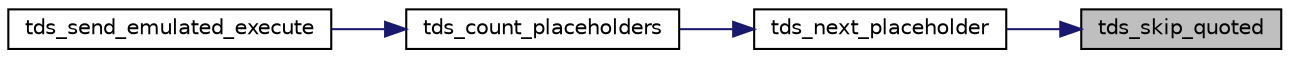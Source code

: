 digraph "tds_skip_quoted"
{
 // LATEX_PDF_SIZE
  edge [fontname="Helvetica",fontsize="10",labelfontname="Helvetica",labelfontsize="10"];
  node [fontname="Helvetica",fontsize="10",shape=record];
  rankdir="RL";
  Node1 [label="tds_skip_quoted",height=0.2,width=0.4,color="black", fillcolor="grey75", style="filled", fontcolor="black",tooltip="Skip quoting string (like 'sfsf', \"dflkdj\" or [dfkjd])"];
  Node1 -> Node2 [dir="back",color="midnightblue",fontsize="10",style="solid",fontname="Helvetica"];
  Node2 [label="tds_next_placeholder",height=0.2,width=0.4,color="black", fillcolor="white", style="filled",URL="$a00563.html#ga6455b2991afbf7da90270787f2059d31",tooltip="Get position of next placeholder."];
  Node2 -> Node3 [dir="back",color="midnightblue",fontsize="10",style="solid",fontname="Helvetica"];
  Node3 [label="tds_count_placeholders",height=0.2,width=0.4,color="black", fillcolor="white", style="filled",URL="$a00563.html#gaaa7b4d37bf796019e72f25c6e7fe7bea",tooltip="Count the number of placeholders ('?') in a query."];
  Node3 -> Node4 [dir="back",color="midnightblue",fontsize="10",style="solid",fontname="Helvetica"];
  Node4 [label="tds_send_emulated_execute",height=0.2,width=0.4,color="black", fillcolor="white", style="filled",URL="$a00563.html#ga02c6ce3ff96369603a6ee4efee64caae",tooltip="Emulate prepared execute traslating to a normal language."];
}
